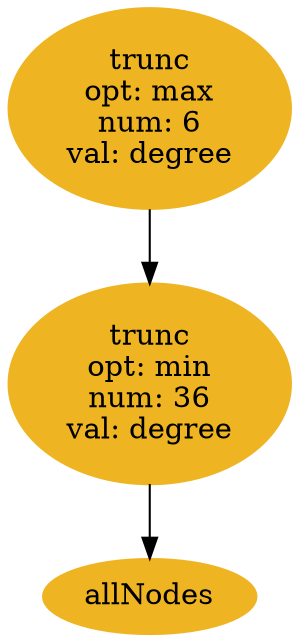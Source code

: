 strict digraph { 
 ordering=out; node[label="\N"];
 x  [color=goldenrod2,
 label = "trunc\nopt: max\nnum: 6\nval: degree\n",
 style=filled];x1   [color=goldenrod2,
  label ="trunc\nopt: min\nnum: 36\nval: degree\n",
 style=filled];
  x -> x1;
x11   [color=goldenrod2,
  label ="allNodes\n",
 style=filled];
  x1 -> x11;

}
